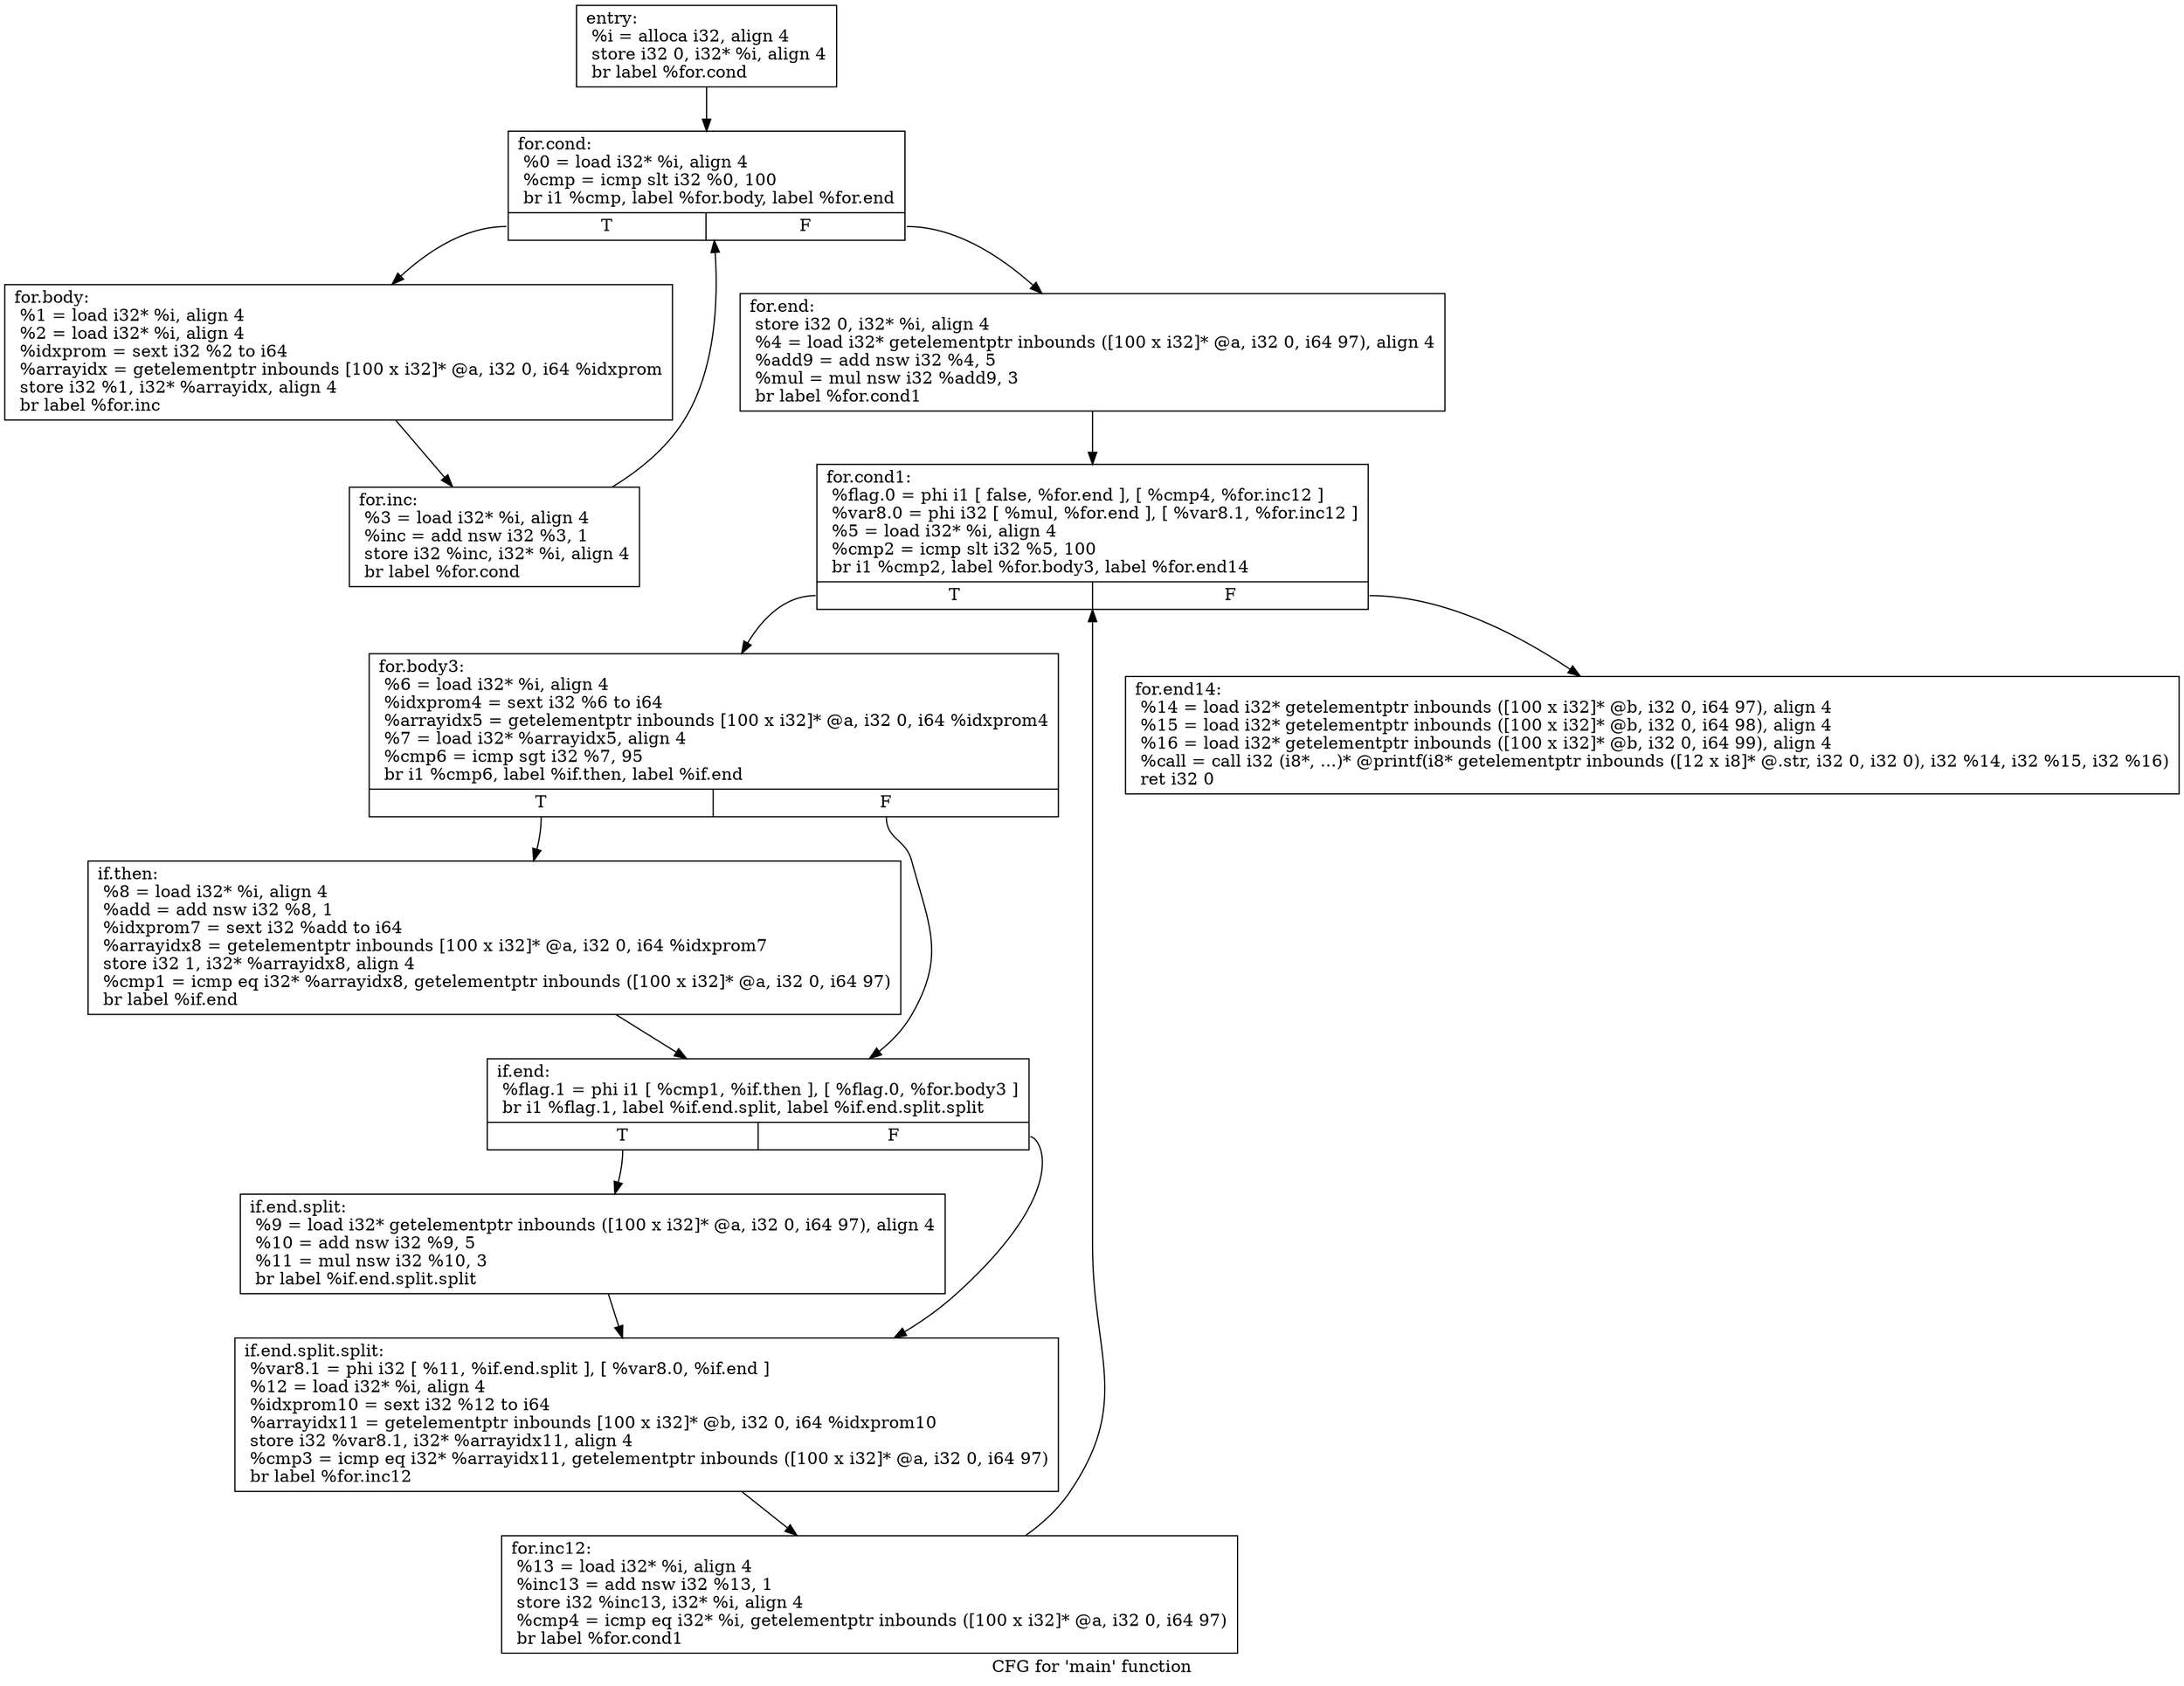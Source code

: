 digraph "CFG for 'main' function" {
	label="CFG for 'main' function";

	Node0x1187350 [shape=record,label="{entry:\l  %i = alloca i32, align 4\l  store i32 0, i32* %i, align 4\l  br label %for.cond\l}"];
	Node0x1187350 -> Node0x11873b0;
	Node0x11873b0 [shape=record,label="{for.cond:                                         \l  %0 = load i32* %i, align 4\l  %cmp = icmp slt i32 %0, 100\l  br i1 %cmp, label %for.body, label %for.end\l|{<s0>T|<s1>F}}"];
	Node0x11873b0:s0 -> Node0x1187410;
	Node0x11873b0:s1 -> Node0x117a590;
	Node0x1187410 [shape=record,label="{for.body:                                         \l  %1 = load i32* %i, align 4\l  %2 = load i32* %i, align 4\l  %idxprom = sext i32 %2 to i64\l  %arrayidx = getelementptr inbounds [100 x i32]* @a, i32 0, i64 %idxprom\l  store i32 %1, i32* %arrayidx, align 4\l  br label %for.inc\l}"];
	Node0x1187410 -> Node0x117a530;
	Node0x117a530 [shape=record,label="{for.inc:                                          \l  %3 = load i32* %i, align 4\l  %inc = add nsw i32 %3, 1\l  store i32 %inc, i32* %i, align 4\l  br label %for.cond\l}"];
	Node0x117a530 -> Node0x11873b0;
	Node0x117a590 [shape=record,label="{for.end:                                          \l  store i32 0, i32* %i, align 4\l  %4 = load i32* getelementptr inbounds ([100 x i32]* @a, i32 0, i64 97), align 4\l  %add9 = add nsw i32 %4, 5\l  %mul = mul nsw i32 %add9, 3\l  br label %for.cond1\l}"];
	Node0x117a590 -> Node0x117a5f0;
	Node0x117a5f0 [shape=record,label="{for.cond1:                                        \l  %flag.0 = phi i1 [ false, %for.end ], [ %cmp4, %for.inc12 ]\l  %var8.0 = phi i32 [ %mul, %for.end ], [ %var8.1, %for.inc12 ]\l  %5 = load i32* %i, align 4\l  %cmp2 = icmp slt i32 %5, 100\l  br i1 %cmp2, label %for.body3, label %for.end14\l|{<s0>T|<s1>F}}"];
	Node0x117a5f0:s0 -> Node0x117a650;
	Node0x117a5f0:s1 -> Node0x1178540;
	Node0x117a650 [shape=record,label="{for.body3:                                        \l  %6 = load i32* %i, align 4\l  %idxprom4 = sext i32 %6 to i64\l  %arrayidx5 = getelementptr inbounds [100 x i32]* @a, i32 0, i64 %idxprom4\l  %7 = load i32* %arrayidx5, align 4\l  %cmp6 = icmp sgt i32 %7, 95\l  br i1 %cmp6, label %if.then, label %if.end\l|{<s0>T|<s1>F}}"];
	Node0x117a650:s0 -> Node0x117a6b0;
	Node0x117a650:s1 -> Node0x11783c0;
	Node0x117a6b0 [shape=record,label="{if.then:                                          \l  %8 = load i32* %i, align 4\l  %add = add nsw i32 %8, 1\l  %idxprom7 = sext i32 %add to i64\l  %arrayidx8 = getelementptr inbounds [100 x i32]* @a, i32 0, i64 %idxprom7\l  store i32 1, i32* %arrayidx8, align 4\l  %cmp1 = icmp eq i32* %arrayidx8, getelementptr inbounds ([100 x i32]* @a, i32 0, i64 97)\l  br label %if.end\l}"];
	Node0x117a6b0 -> Node0x11783c0;
	Node0x11783c0 [shape=record,label="{if.end:                                           \l  %flag.1 = phi i1 [ %cmp1, %if.then ], [ %flag.0, %for.body3 ]\l  br i1 %flag.1, label %if.end.split, label %if.end.split.split\l|{<s0>T|<s1>F}}"];
	Node0x11783c0:s0 -> Node0x1178420;
	Node0x11783c0:s1 -> Node0x1178480;
	Node0x1178420 [shape=record,label="{if.end.split:                                     \l  %9 = load i32* getelementptr inbounds ([100 x i32]* @a, i32 0, i64 97), align 4\l  %10 = add nsw i32 %9, 5\l  %11 = mul nsw i32 %10, 3\l  br label %if.end.split.split\l}"];
	Node0x1178420 -> Node0x1178480;
	Node0x1178480 [shape=record,label="{if.end.split.split:                               \l  %var8.1 = phi i32 [ %11, %if.end.split ], [ %var8.0, %if.end ]\l  %12 = load i32* %i, align 4\l  %idxprom10 = sext i32 %12 to i64\l  %arrayidx11 = getelementptr inbounds [100 x i32]* @b, i32 0, i64 %idxprom10\l  store i32 %var8.1, i32* %arrayidx11, align 4\l  %cmp3 = icmp eq i32* %arrayidx11, getelementptr inbounds ([100 x i32]* @a, i32 0, i64 97)\l  br label %for.inc12\l}"];
	Node0x1178480 -> Node0x11784e0;
	Node0x11784e0 [shape=record,label="{for.inc12:                                        \l  %13 = load i32* %i, align 4\l  %inc13 = add nsw i32 %13, 1\l  store i32 %inc13, i32* %i, align 4\l  %cmp4 = icmp eq i32* %i, getelementptr inbounds ([100 x i32]* @a, i32 0, i64 97)\l  br label %for.cond1\l}"];
	Node0x11784e0 -> Node0x117a5f0;
	Node0x1178540 [shape=record,label="{for.end14:                                        \l  %14 = load i32* getelementptr inbounds ([100 x i32]* @b, i32 0, i64 97), align 4\l  %15 = load i32* getelementptr inbounds ([100 x i32]* @b, i32 0, i64 98), align 4\l  %16 = load i32* getelementptr inbounds ([100 x i32]* @b, i32 0, i64 99), align 4\l  %call = call i32 (i8*, ...)* @printf(i8* getelementptr inbounds ([12 x i8]* @.str, i32 0, i32 0), i32 %14, i32 %15, i32 %16)\l  ret i32 0\l}"];
}
